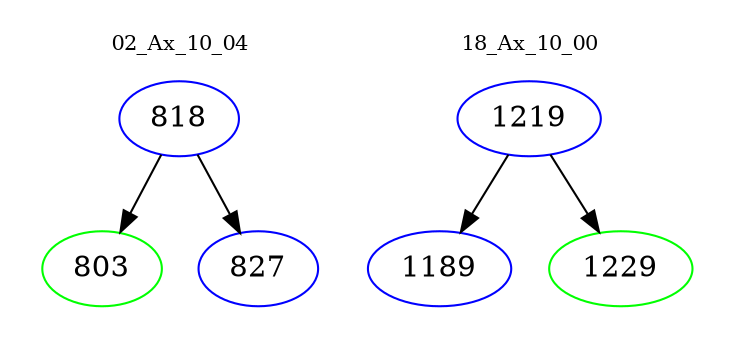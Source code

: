 digraph{
subgraph cluster_0 {
color = white
label = "02_Ax_10_04";
fontsize=10;
T0_818 [label="818", color="blue"]
T0_818 -> T0_803 [color="black"]
T0_803 [label="803", color="green"]
T0_818 -> T0_827 [color="black"]
T0_827 [label="827", color="blue"]
}
subgraph cluster_1 {
color = white
label = "18_Ax_10_00";
fontsize=10;
T1_1219 [label="1219", color="blue"]
T1_1219 -> T1_1189 [color="black"]
T1_1189 [label="1189", color="blue"]
T1_1219 -> T1_1229 [color="black"]
T1_1229 [label="1229", color="green"]
}
}
